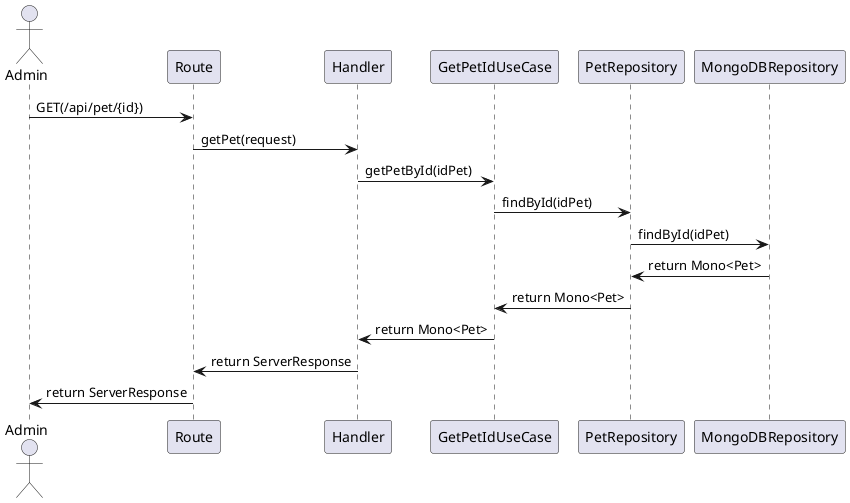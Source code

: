 @startuml
'https://plantuml.com/sequence-diagram
actor Admin as adm

participant Route
participant Handler
participant GetPetIdUseCase
participant PetRepository
participant MongoDBRepository

adm -> Route : GET(/api/pet/{id})
Route -> Handler : getPet(request)
Handler -> GetPetIdUseCase : getPetById(idPet)
GetPetIdUseCase -> PetRepository : findById(idPet)
PetRepository -> MongoDBRepository : findById(idPet)

PetRepository <- MongoDBRepository : return Mono<Pet>
GetPetIdUseCase <- PetRepository :  return Mono<Pet>
Handler <- GetPetIdUseCase :  return Mono<Pet>
Route <- Handler : return ServerResponse
adm <- Route : return ServerResponse

@enduml